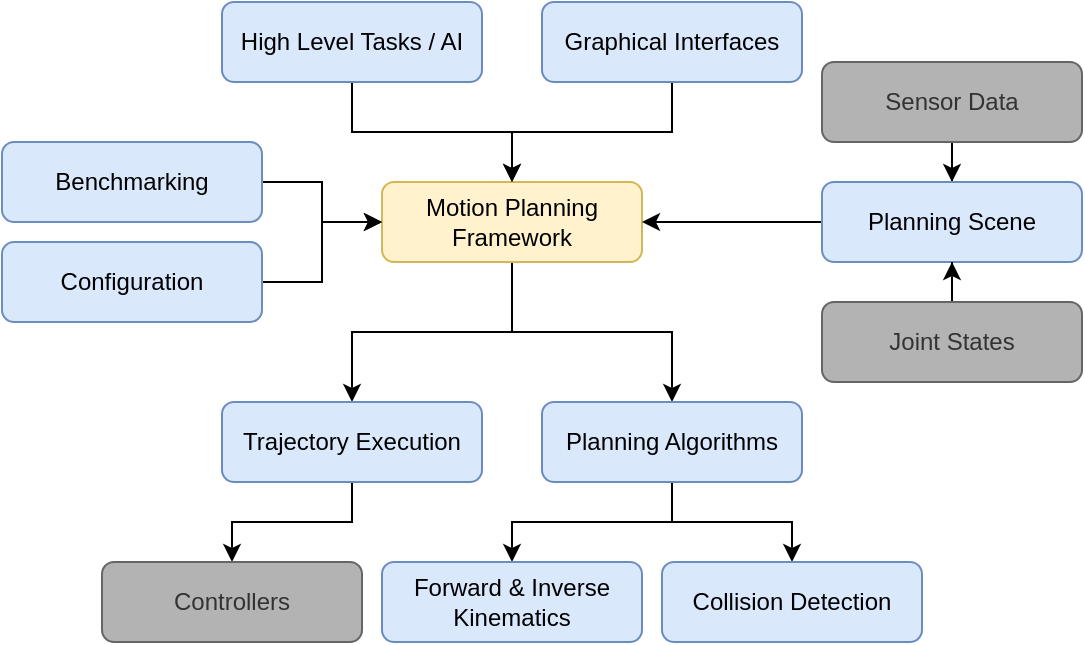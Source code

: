 <mxfile version="22.1.3" type="device">
  <diagram name="Page-1" id="k2aYUx2qU4eGrde9hd--">
    <mxGraphModel dx="668" dy="561" grid="1" gridSize="10" guides="1" tooltips="1" connect="1" arrows="1" fold="1" page="1" pageScale="1" pageWidth="850" pageHeight="1100" math="0" shadow="0">
      <root>
        <mxCell id="0" />
        <mxCell id="1" parent="0" />
        <mxCell id="-KFMkdK9RSzwtExKyHh9-15" style="edgeStyle=orthogonalEdgeStyle;rounded=0;orthogonalLoop=1;jettySize=auto;html=1;" edge="1" parent="1" source="-KFMkdK9RSzwtExKyHh9-1" target="-KFMkdK9RSzwtExKyHh9-6">
          <mxGeometry relative="1" as="geometry" />
        </mxCell>
        <mxCell id="-KFMkdK9RSzwtExKyHh9-16" style="edgeStyle=orthogonalEdgeStyle;rounded=0;orthogonalLoop=1;jettySize=auto;html=1;" edge="1" parent="1" source="-KFMkdK9RSzwtExKyHh9-1" target="-KFMkdK9RSzwtExKyHh9-7">
          <mxGeometry relative="1" as="geometry" />
        </mxCell>
        <mxCell id="-KFMkdK9RSzwtExKyHh9-1" value="Motion Planning&lt;br&gt;Framework" style="rounded=1;whiteSpace=wrap;html=1;fillColor=#fff2cc;strokeColor=#d6b656;" vertex="1" parent="1">
          <mxGeometry x="270" y="340" width="130" height="40" as="geometry" />
        </mxCell>
        <mxCell id="-KFMkdK9RSzwtExKyHh9-21" style="edgeStyle=orthogonalEdgeStyle;rounded=0;orthogonalLoop=1;jettySize=auto;html=1;" edge="1" parent="1" source="-KFMkdK9RSzwtExKyHh9-2" target="-KFMkdK9RSzwtExKyHh9-1">
          <mxGeometry relative="1" as="geometry" />
        </mxCell>
        <mxCell id="-KFMkdK9RSzwtExKyHh9-2" value="Graphical Interfaces" style="rounded=1;whiteSpace=wrap;html=1;fillColor=#dae8fc;strokeColor=#6c8ebf;" vertex="1" parent="1">
          <mxGeometry x="350" y="250" width="130" height="40" as="geometry" />
        </mxCell>
        <mxCell id="-KFMkdK9RSzwtExKyHh9-18" style="edgeStyle=orthogonalEdgeStyle;rounded=0;orthogonalLoop=1;jettySize=auto;html=1;" edge="1" parent="1" source="-KFMkdK9RSzwtExKyHh9-3" target="-KFMkdK9RSzwtExKyHh9-1">
          <mxGeometry relative="1" as="geometry" />
        </mxCell>
        <mxCell id="-KFMkdK9RSzwtExKyHh9-3" value="Benchmarking" style="rounded=1;whiteSpace=wrap;html=1;fillColor=#dae8fc;strokeColor=#6c8ebf;" vertex="1" parent="1">
          <mxGeometry x="80" y="320" width="130" height="40" as="geometry" />
        </mxCell>
        <mxCell id="-KFMkdK9RSzwtExKyHh9-20" style="edgeStyle=orthogonalEdgeStyle;rounded=0;orthogonalLoop=1;jettySize=auto;html=1;" edge="1" parent="1" source="-KFMkdK9RSzwtExKyHh9-4" target="-KFMkdK9RSzwtExKyHh9-1">
          <mxGeometry relative="1" as="geometry" />
        </mxCell>
        <mxCell id="-KFMkdK9RSzwtExKyHh9-4" value="High Level Tasks / AI" style="rounded=1;whiteSpace=wrap;html=1;fillColor=#dae8fc;strokeColor=#6c8ebf;" vertex="1" parent="1">
          <mxGeometry x="190" y="250" width="130" height="40" as="geometry" />
        </mxCell>
        <mxCell id="-KFMkdK9RSzwtExKyHh9-19" style="edgeStyle=orthogonalEdgeStyle;rounded=0;orthogonalLoop=1;jettySize=auto;html=1;" edge="1" parent="1" source="-KFMkdK9RSzwtExKyHh9-5" target="-KFMkdK9RSzwtExKyHh9-1">
          <mxGeometry relative="1" as="geometry" />
        </mxCell>
        <mxCell id="-KFMkdK9RSzwtExKyHh9-5" value="Configuration" style="rounded=1;whiteSpace=wrap;html=1;fillColor=#dae8fc;strokeColor=#6c8ebf;" vertex="1" parent="1">
          <mxGeometry x="80" y="370" width="130" height="40" as="geometry" />
        </mxCell>
        <mxCell id="-KFMkdK9RSzwtExKyHh9-27" style="edgeStyle=orthogonalEdgeStyle;rounded=0;orthogonalLoop=1;jettySize=auto;html=1;" edge="1" parent="1" source="-KFMkdK9RSzwtExKyHh9-6" target="-KFMkdK9RSzwtExKyHh9-11">
          <mxGeometry relative="1" as="geometry" />
        </mxCell>
        <mxCell id="-KFMkdK9RSzwtExKyHh9-6" value="Trajectory Execution" style="rounded=1;whiteSpace=wrap;html=1;fillColor=#dae8fc;strokeColor=#6c8ebf;" vertex="1" parent="1">
          <mxGeometry x="190" y="450" width="130" height="40" as="geometry" />
        </mxCell>
        <mxCell id="-KFMkdK9RSzwtExKyHh9-25" style="edgeStyle=orthogonalEdgeStyle;rounded=0;orthogonalLoop=1;jettySize=auto;html=1;" edge="1" parent="1" source="-KFMkdK9RSzwtExKyHh9-7" target="-KFMkdK9RSzwtExKyHh9-8">
          <mxGeometry relative="1" as="geometry" />
        </mxCell>
        <mxCell id="-KFMkdK9RSzwtExKyHh9-26" style="edgeStyle=orthogonalEdgeStyle;rounded=0;orthogonalLoop=1;jettySize=auto;html=1;" edge="1" parent="1" source="-KFMkdK9RSzwtExKyHh9-7" target="-KFMkdK9RSzwtExKyHh9-9">
          <mxGeometry relative="1" as="geometry" />
        </mxCell>
        <mxCell id="-KFMkdK9RSzwtExKyHh9-7" value="Planning Algorithms" style="rounded=1;whiteSpace=wrap;html=1;fillColor=#dae8fc;strokeColor=#6c8ebf;" vertex="1" parent="1">
          <mxGeometry x="350" y="450" width="130" height="40" as="geometry" />
        </mxCell>
        <mxCell id="-KFMkdK9RSzwtExKyHh9-8" value="Forward &amp;amp; Inverse&lt;br&gt;Kinematics" style="rounded=1;whiteSpace=wrap;html=1;fillColor=#dae8fc;strokeColor=#6c8ebf;" vertex="1" parent="1">
          <mxGeometry x="270" y="530" width="130" height="40" as="geometry" />
        </mxCell>
        <mxCell id="-KFMkdK9RSzwtExKyHh9-9" value="Collision Detection" style="rounded=1;whiteSpace=wrap;html=1;fillColor=#dae8fc;strokeColor=#6c8ebf;" vertex="1" parent="1">
          <mxGeometry x="410" y="530" width="130" height="40" as="geometry" />
        </mxCell>
        <mxCell id="-KFMkdK9RSzwtExKyHh9-11" value="Controllers" style="rounded=1;whiteSpace=wrap;html=1;fillColor=#B3B3B3;strokeColor=#666666;fontColor=#333333;" vertex="1" parent="1">
          <mxGeometry x="130" y="530" width="130" height="40" as="geometry" />
        </mxCell>
        <mxCell id="-KFMkdK9RSzwtExKyHh9-23" style="edgeStyle=orthogonalEdgeStyle;rounded=0;orthogonalLoop=1;jettySize=auto;html=1;" edge="1" parent="1" source="-KFMkdK9RSzwtExKyHh9-12" target="-KFMkdK9RSzwtExKyHh9-13">
          <mxGeometry relative="1" as="geometry" />
        </mxCell>
        <mxCell id="-KFMkdK9RSzwtExKyHh9-12" value="Sensor Data" style="rounded=1;whiteSpace=wrap;html=1;fillColor=#B3B3B3;strokeColor=#666666;fontColor=#333333;" vertex="1" parent="1">
          <mxGeometry x="490" y="280" width="130" height="40" as="geometry" />
        </mxCell>
        <mxCell id="-KFMkdK9RSzwtExKyHh9-22" style="edgeStyle=orthogonalEdgeStyle;rounded=0;orthogonalLoop=1;jettySize=auto;html=1;" edge="1" parent="1" source="-KFMkdK9RSzwtExKyHh9-13" target="-KFMkdK9RSzwtExKyHh9-1">
          <mxGeometry relative="1" as="geometry" />
        </mxCell>
        <mxCell id="-KFMkdK9RSzwtExKyHh9-13" value="Planning Scene" style="rounded=1;whiteSpace=wrap;html=1;fillColor=#dae8fc;strokeColor=#6c8ebf;" vertex="1" parent="1">
          <mxGeometry x="490" y="340" width="130" height="40" as="geometry" />
        </mxCell>
        <mxCell id="-KFMkdK9RSzwtExKyHh9-24" style="edgeStyle=orthogonalEdgeStyle;rounded=0;orthogonalLoop=1;jettySize=auto;html=1;" edge="1" parent="1" source="-KFMkdK9RSzwtExKyHh9-14" target="-KFMkdK9RSzwtExKyHh9-13">
          <mxGeometry relative="1" as="geometry" />
        </mxCell>
        <mxCell id="-KFMkdK9RSzwtExKyHh9-14" value="Joint States" style="rounded=1;whiteSpace=wrap;html=1;fillColor=#B3B3B3;strokeColor=#666666;fontColor=#333333;" vertex="1" parent="1">
          <mxGeometry x="490" y="400" width="130" height="40" as="geometry" />
        </mxCell>
      </root>
    </mxGraphModel>
  </diagram>
</mxfile>

